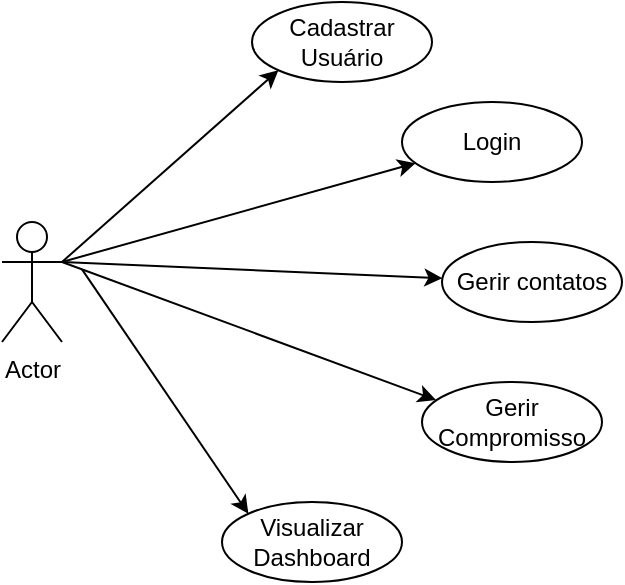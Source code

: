 <mxfile version="13.6.6" type="device"><diagram id="o4z96FY8jVgpBWQn4NL9" name="Page-1"><mxGraphModel dx="918" dy="375" grid="1" gridSize="10" guides="1" tooltips="1" connect="1" arrows="1" fold="1" page="1" pageScale="1" pageWidth="850" pageHeight="1100" math="0" shadow="0"><root><mxCell id="0"/><mxCell id="1" parent="0"/><mxCell id="B87g03aLKdihR8fPCogz-1" value="Actor" style="shape=umlActor;verticalLabelPosition=bottom;verticalAlign=top;html=1;outlineConnect=0;" vertex="1" parent="1"><mxGeometry x="210" y="230" width="30" height="60" as="geometry"/></mxCell><mxCell id="B87g03aLKdihR8fPCogz-2" value="Cadastrar Usuário" style="ellipse;whiteSpace=wrap;html=1;" vertex="1" parent="1"><mxGeometry x="335" y="120" width="90" height="40" as="geometry"/></mxCell><mxCell id="B87g03aLKdihR8fPCogz-3" value="Login" style="ellipse;whiteSpace=wrap;html=1;" vertex="1" parent="1"><mxGeometry x="410" y="170" width="90" height="40" as="geometry"/></mxCell><mxCell id="B87g03aLKdihR8fPCogz-4" value="Gerir contatos" style="ellipse;whiteSpace=wrap;html=1;" vertex="1" parent="1"><mxGeometry x="430" y="240" width="90" height="40" as="geometry"/></mxCell><mxCell id="B87g03aLKdihR8fPCogz-5" value="Gerir Compromisso" style="ellipse;whiteSpace=wrap;html=1;" vertex="1" parent="1"><mxGeometry x="420" y="310" width="90" height="40" as="geometry"/></mxCell><mxCell id="B87g03aLKdihR8fPCogz-6" value="Visualizar Dashboard" style="ellipse;whiteSpace=wrap;html=1;" vertex="1" parent="1"><mxGeometry x="320" y="370" width="90" height="40" as="geometry"/></mxCell><mxCell id="B87g03aLKdihR8fPCogz-8" value="" style="endArrow=classic;html=1;entryX=0;entryY=1;entryDx=0;entryDy=0;" edge="1" parent="1" target="B87g03aLKdihR8fPCogz-2"><mxGeometry width="50" height="50" relative="1" as="geometry"><mxPoint x="240" y="250" as="sourcePoint"/><mxPoint x="530" y="260" as="targetPoint"/></mxGeometry></mxCell><mxCell id="B87g03aLKdihR8fPCogz-9" value="" style="endArrow=classic;html=1;exitX=1;exitY=0.333;exitDx=0;exitDy=0;exitPerimeter=0;" edge="1" parent="1" source="B87g03aLKdihR8fPCogz-1" target="B87g03aLKdihR8fPCogz-3"><mxGeometry width="50" height="50" relative="1" as="geometry"><mxPoint x="250" y="253.694" as="sourcePoint"/><mxPoint x="323.18" y="174.142" as="targetPoint"/></mxGeometry></mxCell><mxCell id="B87g03aLKdihR8fPCogz-10" value="" style="endArrow=classic;html=1;exitX=1;exitY=0.333;exitDx=0;exitDy=0;exitPerimeter=0;" edge="1" parent="1" source="B87g03aLKdihR8fPCogz-1" target="B87g03aLKdihR8fPCogz-4"><mxGeometry width="50" height="50" relative="1" as="geometry"><mxPoint x="250" y="260" as="sourcePoint"/><mxPoint x="426.89" y="210.635" as="targetPoint"/></mxGeometry></mxCell><mxCell id="B87g03aLKdihR8fPCogz-11" value="" style="endArrow=classic;html=1;entryX=0.078;entryY=0.225;entryDx=0;entryDy=0;entryPerimeter=0;exitX=1;exitY=0.333;exitDx=0;exitDy=0;exitPerimeter=0;" edge="1" parent="1" source="B87g03aLKdihR8fPCogz-1" target="B87g03aLKdihR8fPCogz-5"><mxGeometry width="50" height="50" relative="1" as="geometry"><mxPoint x="240" y="240" as="sourcePoint"/><mxPoint x="426.89" y="210.635" as="targetPoint"/></mxGeometry></mxCell><mxCell id="B87g03aLKdihR8fPCogz-12" value="" style="endArrow=classic;html=1;entryX=0;entryY=0;entryDx=0;entryDy=0;" edge="1" parent="1" target="B87g03aLKdihR8fPCogz-6"><mxGeometry width="50" height="50" relative="1" as="geometry"><mxPoint x="250" y="253.694" as="sourcePoint"/><mxPoint x="323.18" y="174.142" as="targetPoint"/></mxGeometry></mxCell></root></mxGraphModel></diagram></mxfile>
